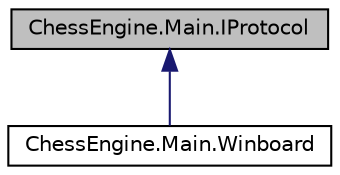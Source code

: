 digraph G
{
  edge [fontname="Helvetica",fontsize="10",labelfontname="Helvetica",labelfontsize="10"];
  node [fontname="Helvetica",fontsize="10",shape=record];
  Node1 [label="ChessEngine.Main.IProtocol",height=0.2,width=0.4,color="black", fillcolor="grey75", style="filled" fontcolor="black"];
  Node1 -> Node2 [dir=back,color="midnightblue",fontsize="10",style="solid",fontname="Helvetica"];
  Node2 [label="ChessEngine.Main.Winboard",height=0.2,width=0.4,color="black", fillcolor="white", style="filled",URL="$class_chess_engine_1_1_main_1_1_winboard.html"];
}
